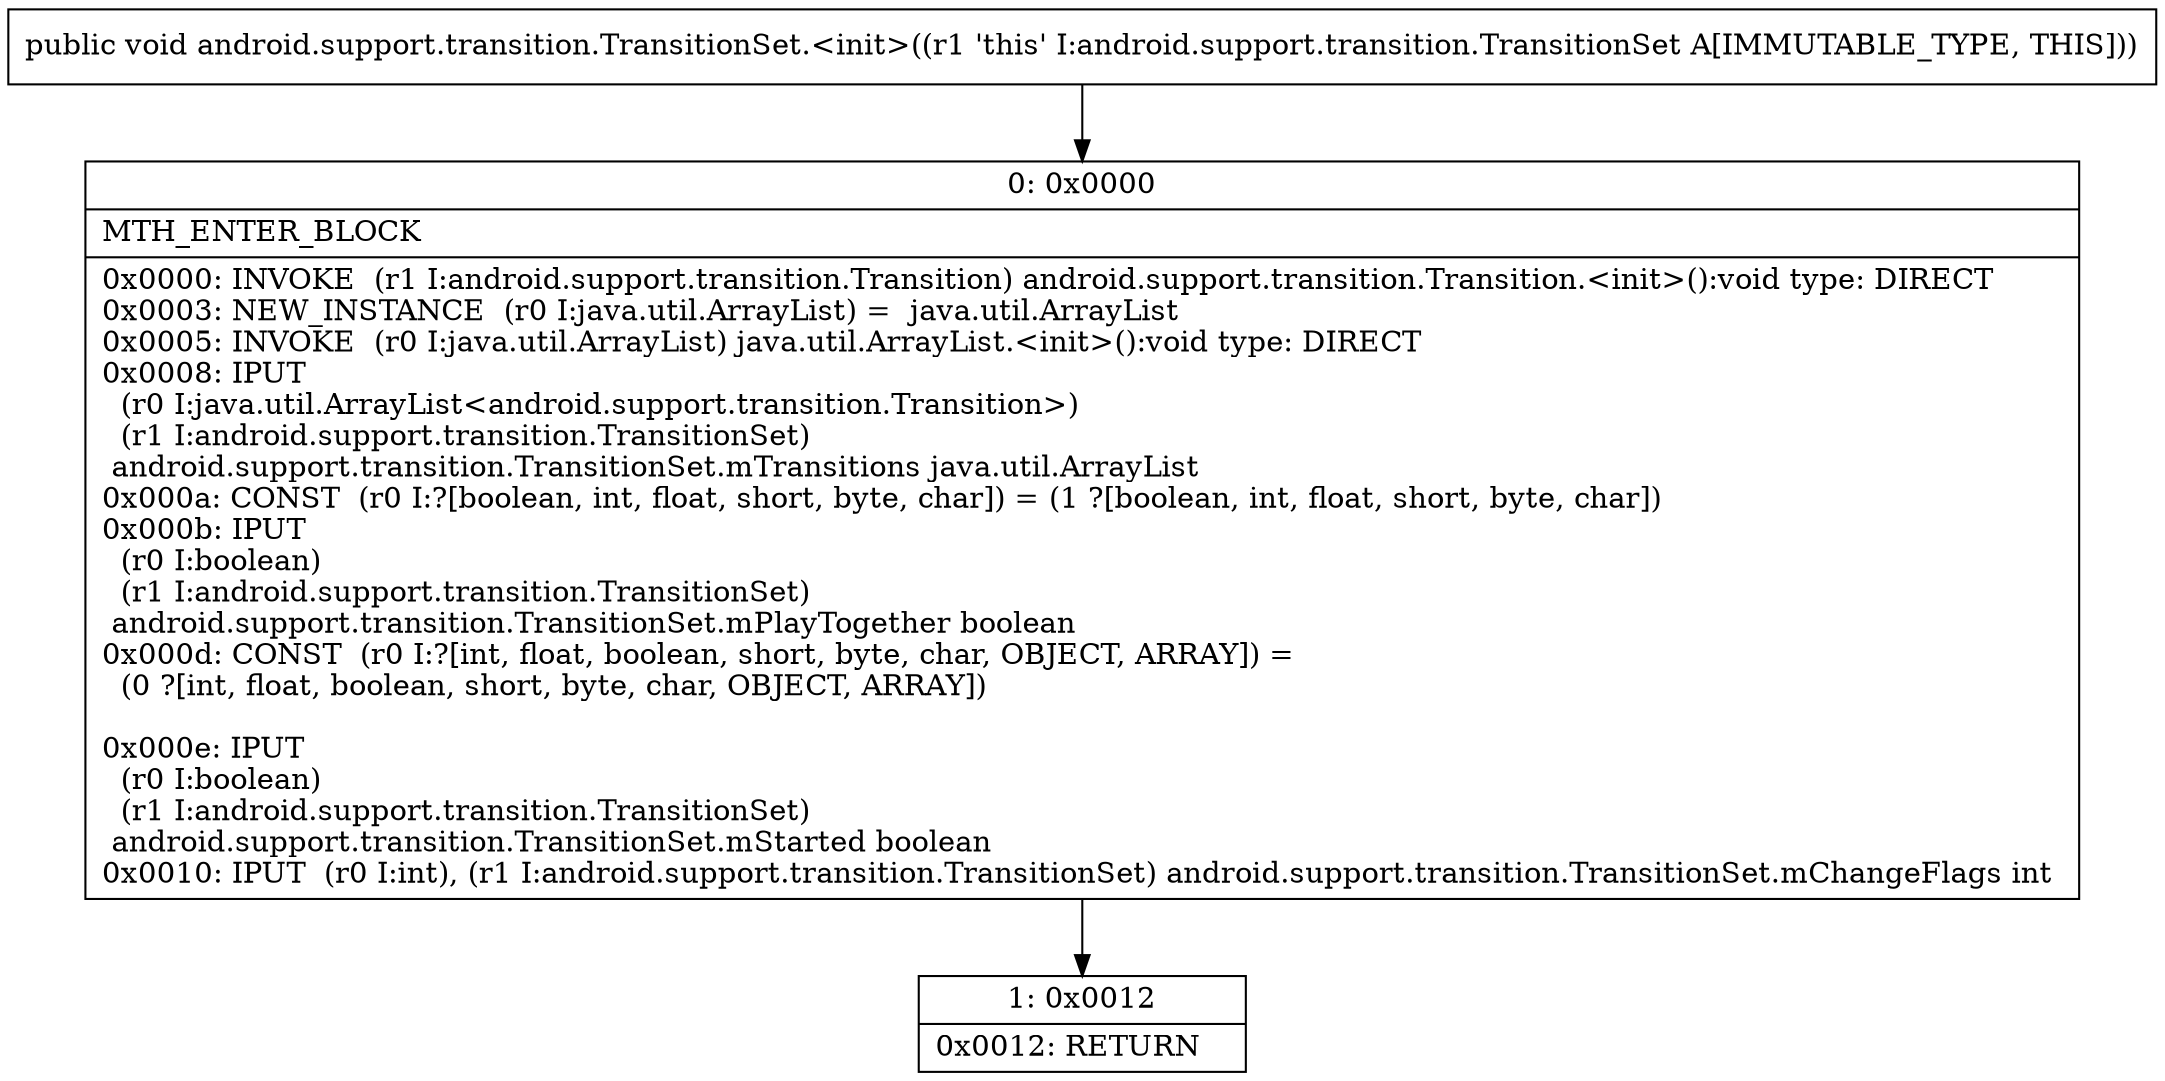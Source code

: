 digraph "CFG forandroid.support.transition.TransitionSet.\<init\>()V" {
Node_0 [shape=record,label="{0\:\ 0x0000|MTH_ENTER_BLOCK\l|0x0000: INVOKE  (r1 I:android.support.transition.Transition) android.support.transition.Transition.\<init\>():void type: DIRECT \l0x0003: NEW_INSTANCE  (r0 I:java.util.ArrayList) =  java.util.ArrayList \l0x0005: INVOKE  (r0 I:java.util.ArrayList) java.util.ArrayList.\<init\>():void type: DIRECT \l0x0008: IPUT  \l  (r0 I:java.util.ArrayList\<android.support.transition.Transition\>)\l  (r1 I:android.support.transition.TransitionSet)\l android.support.transition.TransitionSet.mTransitions java.util.ArrayList \l0x000a: CONST  (r0 I:?[boolean, int, float, short, byte, char]) = (1 ?[boolean, int, float, short, byte, char]) \l0x000b: IPUT  \l  (r0 I:boolean)\l  (r1 I:android.support.transition.TransitionSet)\l android.support.transition.TransitionSet.mPlayTogether boolean \l0x000d: CONST  (r0 I:?[int, float, boolean, short, byte, char, OBJECT, ARRAY]) = \l  (0 ?[int, float, boolean, short, byte, char, OBJECT, ARRAY])\l \l0x000e: IPUT  \l  (r0 I:boolean)\l  (r1 I:android.support.transition.TransitionSet)\l android.support.transition.TransitionSet.mStarted boolean \l0x0010: IPUT  (r0 I:int), (r1 I:android.support.transition.TransitionSet) android.support.transition.TransitionSet.mChangeFlags int \l}"];
Node_1 [shape=record,label="{1\:\ 0x0012|0x0012: RETURN   \l}"];
MethodNode[shape=record,label="{public void android.support.transition.TransitionSet.\<init\>((r1 'this' I:android.support.transition.TransitionSet A[IMMUTABLE_TYPE, THIS])) }"];
MethodNode -> Node_0;
Node_0 -> Node_1;
}

